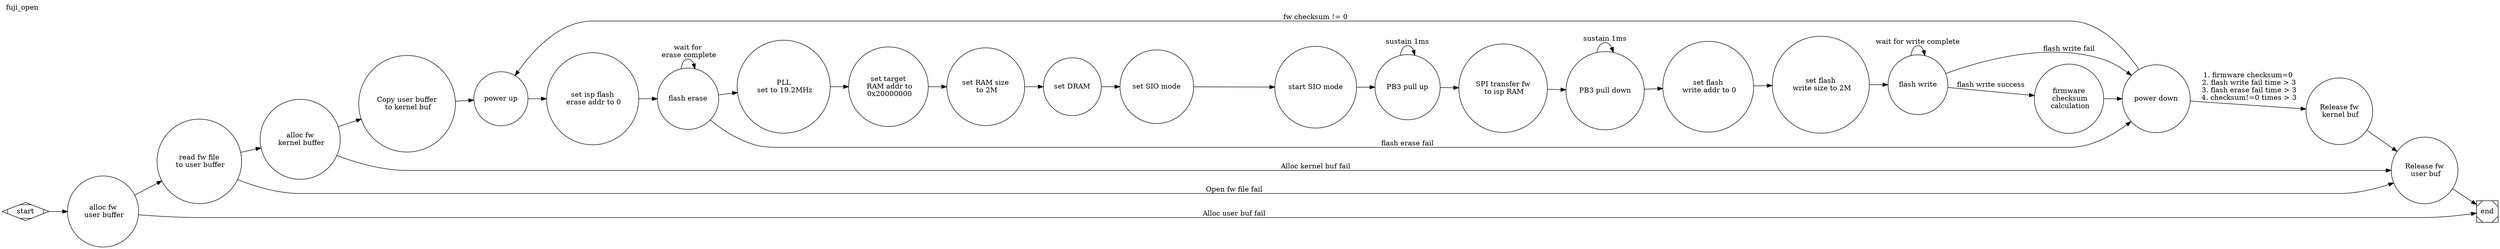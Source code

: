 digraph G{
label=<<FONT POINT-SIZE="40">isp_write</FONT>>;
labeljust=l;
labelloc=t;
mode=KK;
rankdir=LR;

		label="fuji_open"
alloc_kernel_buf[shape=circle, label="alloc fw\n kernel buffer"];



	set_flash_erase_addr->flash_erase;
	flash_erase->pll_set->set_ram_addr->set_ram_transfer_size->set_DRAM->set_SIO_mode->start_SIO_mode->pb3_pull_up;
flash_erase->flash_erase[label="wait for\n erase complete"];
pb3_pull_up->pb3_pull_up[label="sustain 1ms"];
flash_erase->power_down[label="flash erase fail"];

set_flash_erase_addr[shape=circle, label="set isp flash\n erase addr to 0"];
flash_erase[shape=circle, label="flash erase"];
pll_set[shape=circle, label="PLL\n set to 19.2MHz"];
set_ram_addr[shape=circle, label="set target\n RAM addr to\n 0x20000000"];
set_ram_transfer_size[shape=circle, label="set RAM size\n to 2M"];
set_DRAM[shape=circle, label="set DRAM"];
set_SIO_mode[shape=circle, label="set SIO mode"];
start_SIO_mode[shape=circle, label="start SIO mode"];
pb3_pull_up[shape=circle, label="PB3 pull up"];
power_up[shape=circle, label="power up"];


		flash_write->fw_checksum[label="flash write success"];
	pb3_pull_down->pb3_pull_down[label="sustain 1ms"];
	spi_transfer->pb3_pull_down->set_flash_write_addr->set_flash_write_size->flash_write;

	flash_write->flash_write[label="wait for write complete"];
flash_write->power_down[label="flash write fail"];
	fw_checksum->power_down;

	spi_transfer[shape=circle, label="SPI transfer fw\n to isp RAM"];
	set_flash_write_addr[shape=circle, label="set flash\n write addr to 0"];
	set_flash_write_size[shape=circle, label="set flash\n write size to 2M"];
	flash_write[shape=circle, label="flash write"];
fw_checksum[shape=circle, label="firmware\n checksum\n calculation"];
pb3_pull_down[shape=circle, label="PB3 pull down"];



cp_usr_to_kernel->power_up;




power_down->release_kernel_buf[label="1. firmware checksum=0\n 2. flash write fail time > 3\n 3. flash erase fail time > 3\n 4. checksum!=0 times > 3"];

	release_kernel_buf[shape=circle, label="Release fw\n kernel buf"];
	cp_usr_to_kernel[shape=circle, label="Copy user buffer\n to kernel buf"];


	
release_kernel_buf->release_user_buf;
alloc_fw_user_buffer->read_fw_file->alloc_kernel_buf->cp_usr_to_kernel;
#cp_usr_to_kernel->power_up[ltail=cluster_m10mo_firmware_start];
read_fw_file[shape=circle, label="read fw file\n to user buffer"];
alloc_fw_user_buffer[shape=circle, label="alloc fw\n user buffer"];
release_user_buf[shape=circle, label="Release fw\n user buf"];
start [shape=Mdiamond];
end [shape=Msquare];
start->alloc_fw_user_buffer;
release_user_buf->end;
read_fw_file->release_user_buf[label="Open fw file fail"];
alloc_kernel_buf->release_user_buf[label="Alloc kernel buf fail"];
alloc_fw_user_buffer->end[label="Alloc user buf fail"];
power_up->set_flash_erase_addr[lhead=cluster_power_up];
pb3_pull_up->spi_transfer[lhead=cluster_m10mo_firmware_start, ltail=cluster_m10mo_firmware_write_sio];
power_down->power_up[label="fw checksum != 0"];

power_down[shape=circle, label="power down"];


}
